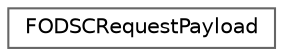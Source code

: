 digraph "Graphical Class Hierarchy"
{
 // INTERACTIVE_SVG=YES
 // LATEX_PDF_SIZE
  bgcolor="transparent";
  edge [fontname=Helvetica,fontsize=10,labelfontname=Helvetica,labelfontsize=10];
  node [fontname=Helvetica,fontsize=10,shape=box,height=0.2,width=0.4];
  rankdir="LR";
  Node0 [id="Node000000",label="FODSCRequestPayload",height=0.2,width=0.4,color="grey40", fillcolor="white", style="filled",URL="$d5/dbb/structFODSCRequestPayload.html",tooltip=" "];
}
